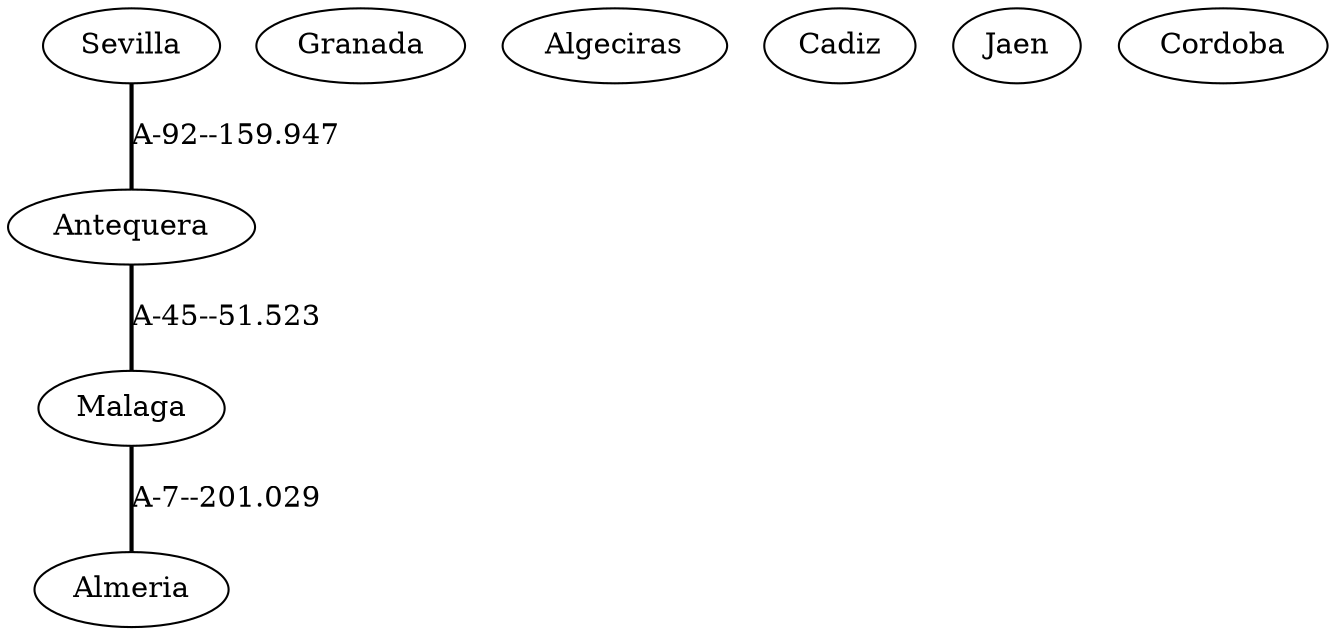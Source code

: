 strict graph G {
  1 [ color="black" label="Sevilla" ];
  2 [ color="black" label="Almeria" ];
  3 [ color="black" label="Granada" ];
  4 [ color="black" label="Algeciras" ];
  5 [ color="black" label="Cadiz" ];
  6 [ color="black" label="Malaga" ];
  7 [ color="black" label="Jaen" ];
  8 [ color="black" label="Antequera" ];
  9 [ color="black" label="Cordoba" ];
  1 -- 8 [ style="bold" label="A-92--159.947" ];
  8 -- 6 [ style="bold" label="A-45--51.523" ];
  6 -- 2 [ style="bold" label="A-7--201.029" ];
}
